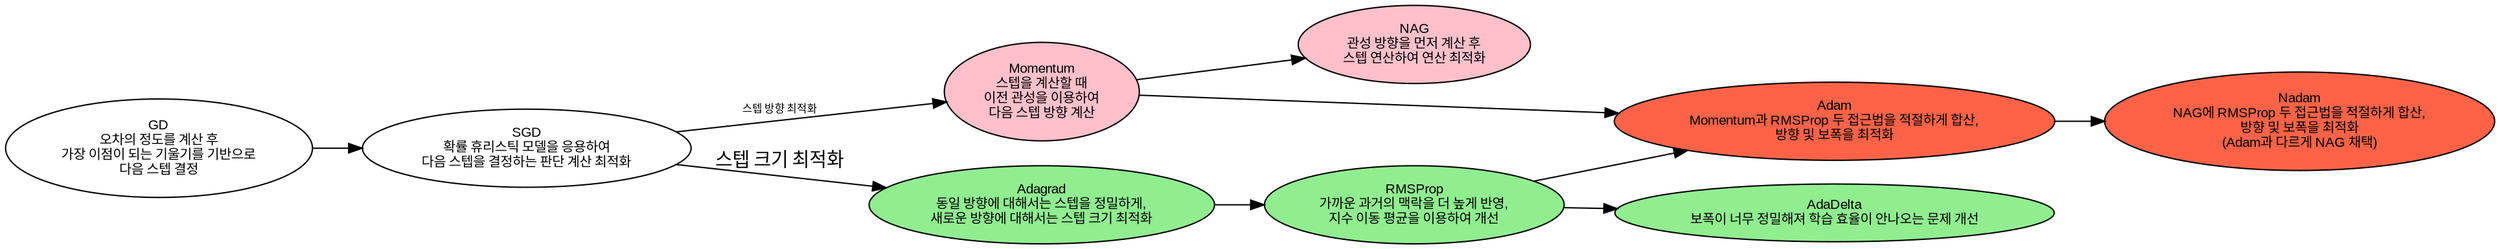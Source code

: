 digraph {
	rankdir=LR
	dpi=300
	node [fontname=Arial fontsize=10 shape=ellipse style=filled]
	GD [label="GD
오차의 정도를 계산 후
가장 이점이 되는 기울기를 기반으로
다음 스텝 결정" color=black fillcolor=white]
	SGD [label="SGD
확률 휴리스틱 모델을 응용하여
다음 스텝을 결정하는 판단 계산 최적화" color=black fillcolor=white]
	Momentum [label="Momentum
스텝을 계산할 때
이전 관성을 이용하여
다음 스텝 방향 계산" color=black fillcolor="#FFC0CB"]
	NAG [label="NAG
관성 방향을 먼저 계산 후
스텝 연산하여 연산 최적화" color=black fillcolor="#FFC0CB"]
	Adagrad [label="Adagrad
동일 방향에 대해서는 스텝을 정밀하게,
새로운 방향에 대해서는 스텝 크기 최적화" color=black fillcolor="#90EE90"]
	RMSProp [label="RMSProp
가까운 과거의 맥락을 더 높게 반영,
지수 이동 평균을 이용하여 개선" color=black fillcolor="#90EE90"]
	AdaDelta [label="AdaDelta
보폭이 너무 정밀해져 학습 효율이 안나오는 문제 개선" color=black fillcolor="#90EE90"]
	Adam [label="Adam
Momentum과 RMSProp 두 접근법을 적절하게 합산,
방향 및 보폭을 최적화" color=black fillcolor="#FF6347"]
	Nadam [label="Nadam
NAG에 RMSProp 두 접근법을 적절하게 합산,
방향 및 보폭을 최적화
(Adam과 다르게 NAG 채택)" color=black fillcolor="#FF6347"]
	GD -> SGD
	SGD -> Momentum [label="스텝 방향 최적화" fontsize=8]
	Momentum -> NAG
	SGD -> Adagrad [label="스텝 크기 최적화"]
	Adagrad -> RMSProp
	RMSProp -> AdaDelta
	Momentum -> Adam
	RMSProp -> Adam
	Adam -> Nadam
}
